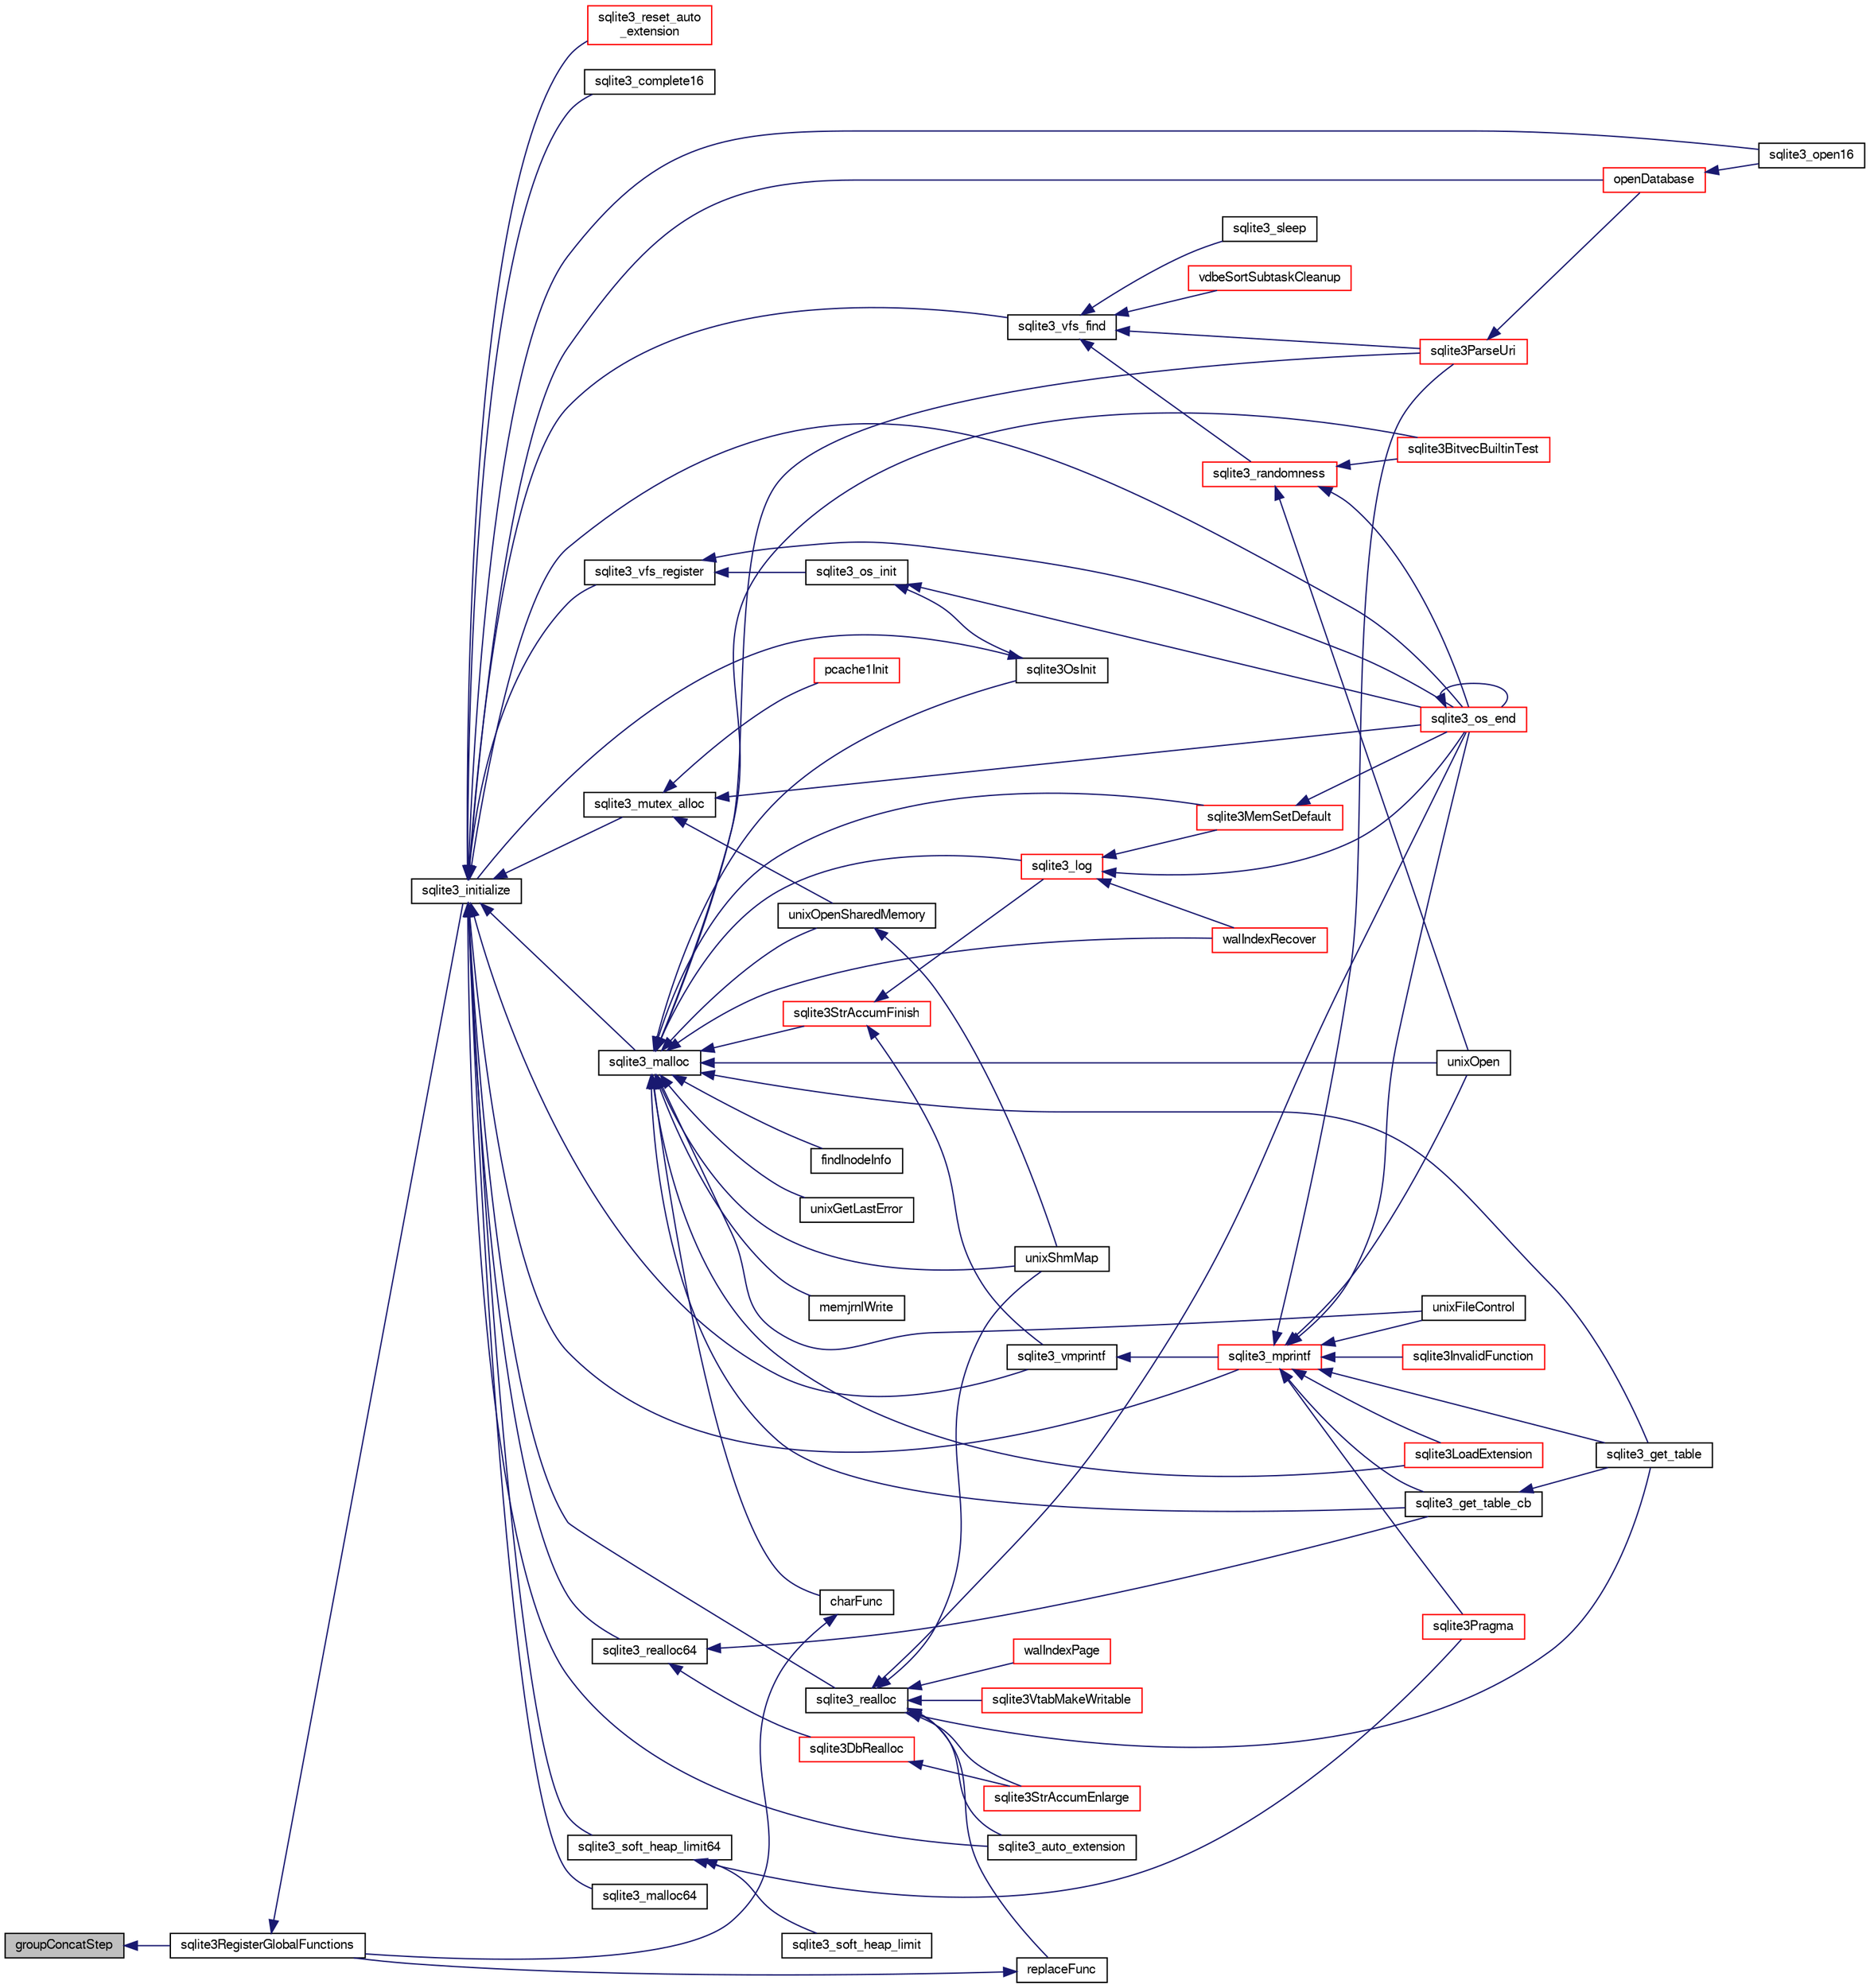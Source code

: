 digraph "groupConcatStep"
{
  edge [fontname="FreeSans",fontsize="10",labelfontname="FreeSans",labelfontsize="10"];
  node [fontname="FreeSans",fontsize="10",shape=record];
  rankdir="LR";
  Node134861 [label="groupConcatStep",height=0.2,width=0.4,color="black", fillcolor="grey75", style="filled", fontcolor="black"];
  Node134861 -> Node134862 [dir="back",color="midnightblue",fontsize="10",style="solid",fontname="FreeSans"];
  Node134862 [label="sqlite3RegisterGlobalFunctions",height=0.2,width=0.4,color="black", fillcolor="white", style="filled",URL="$sqlite3_8c.html#a9f75bd111010f29e1b8d74344473c4ec"];
  Node134862 -> Node134863 [dir="back",color="midnightblue",fontsize="10",style="solid",fontname="FreeSans"];
  Node134863 [label="sqlite3_initialize",height=0.2,width=0.4,color="black", fillcolor="white", style="filled",URL="$sqlite3_8h.html#ab0c0ee2d5d4cf8b28e9572296a8861df"];
  Node134863 -> Node134864 [dir="back",color="midnightblue",fontsize="10",style="solid",fontname="FreeSans"];
  Node134864 [label="sqlite3_vfs_find",height=0.2,width=0.4,color="black", fillcolor="white", style="filled",URL="$sqlite3_8h.html#ac201a26de3dfa1d6deb8069eb8d95627"];
  Node134864 -> Node134865 [dir="back",color="midnightblue",fontsize="10",style="solid",fontname="FreeSans"];
  Node134865 [label="sqlite3_randomness",height=0.2,width=0.4,color="red", fillcolor="white", style="filled",URL="$sqlite3_8h.html#aa452ad88657d4606e137b09c4e9315c7"];
  Node134865 -> Node134869 [dir="back",color="midnightblue",fontsize="10",style="solid",fontname="FreeSans"];
  Node134869 [label="unixOpen",height=0.2,width=0.4,color="black", fillcolor="white", style="filled",URL="$sqlite3_8c.html#a8ed5efc47b6e14f7805cd1bb9b215775"];
  Node134865 -> Node134870 [dir="back",color="midnightblue",fontsize="10",style="solid",fontname="FreeSans"];
  Node134870 [label="sqlite3_os_end",height=0.2,width=0.4,color="red", fillcolor="white", style="filled",URL="$sqlite3_8h.html#a2288c95881ecca13d994e42b6a958906"];
  Node134870 -> Node134870 [dir="back",color="midnightblue",fontsize="10",style="solid",fontname="FreeSans"];
  Node134865 -> Node134872 [dir="back",color="midnightblue",fontsize="10",style="solid",fontname="FreeSans"];
  Node134872 [label="sqlite3BitvecBuiltinTest",height=0.2,width=0.4,color="red", fillcolor="white", style="filled",URL="$sqlite3_8c.html#a9b4e3e921ce1ede6f10a9106c034ff9b"];
  Node134864 -> Node135268 [dir="back",color="midnightblue",fontsize="10",style="solid",fontname="FreeSans"];
  Node135268 [label="vdbeSortSubtaskCleanup",height=0.2,width=0.4,color="red", fillcolor="white", style="filled",URL="$sqlite3_8c.html#abc8ce4c3ef58cc10f5b27642aab32b30"];
  Node134864 -> Node135271 [dir="back",color="midnightblue",fontsize="10",style="solid",fontname="FreeSans"];
  Node135271 [label="sqlite3ParseUri",height=0.2,width=0.4,color="red", fillcolor="white", style="filled",URL="$sqlite3_8c.html#aaa912f29a67460d8b2186c97056e8767"];
  Node135271 -> Node135114 [dir="back",color="midnightblue",fontsize="10",style="solid",fontname="FreeSans"];
  Node135114 [label="openDatabase",height=0.2,width=0.4,color="red", fillcolor="white", style="filled",URL="$sqlite3_8c.html#a6a9c3bc3a64234e863413f41db473758"];
  Node135114 -> Node135117 [dir="back",color="midnightblue",fontsize="10",style="solid",fontname="FreeSans"];
  Node135117 [label="sqlite3_open16",height=0.2,width=0.4,color="black", fillcolor="white", style="filled",URL="$sqlite3_8h.html#adbc401bb96713f32e553db32f6f3ca33"];
  Node134864 -> Node135272 [dir="back",color="midnightblue",fontsize="10",style="solid",fontname="FreeSans"];
  Node135272 [label="sqlite3_sleep",height=0.2,width=0.4,color="black", fillcolor="white", style="filled",URL="$sqlite3_8h.html#ad0c133ddbbecb6433f3c6ebef8966efa"];
  Node134863 -> Node135273 [dir="back",color="midnightblue",fontsize="10",style="solid",fontname="FreeSans"];
  Node135273 [label="sqlite3_vfs_register",height=0.2,width=0.4,color="black", fillcolor="white", style="filled",URL="$sqlite3_8h.html#a7184b289ccd4c4c7200589137d88c4ae"];
  Node135273 -> Node135274 [dir="back",color="midnightblue",fontsize="10",style="solid",fontname="FreeSans"];
  Node135274 [label="sqlite3_os_init",height=0.2,width=0.4,color="black", fillcolor="white", style="filled",URL="$sqlite3_8h.html#acebc2290d00a32d3afe2361f2979038b"];
  Node135274 -> Node135275 [dir="back",color="midnightblue",fontsize="10",style="solid",fontname="FreeSans"];
  Node135275 [label="sqlite3OsInit",height=0.2,width=0.4,color="black", fillcolor="white", style="filled",URL="$sqlite3_8c.html#afeaa886fe1ca086a30fd278b1d069762"];
  Node135275 -> Node134863 [dir="back",color="midnightblue",fontsize="10",style="solid",fontname="FreeSans"];
  Node135274 -> Node134870 [dir="back",color="midnightblue",fontsize="10",style="solid",fontname="FreeSans"];
  Node135273 -> Node134870 [dir="back",color="midnightblue",fontsize="10",style="solid",fontname="FreeSans"];
  Node134863 -> Node135276 [dir="back",color="midnightblue",fontsize="10",style="solid",fontname="FreeSans"];
  Node135276 [label="sqlite3_mutex_alloc",height=0.2,width=0.4,color="black", fillcolor="white", style="filled",URL="$sqlite3_8h.html#aa3f89418cd18e99596435c958b29b650"];
  Node135276 -> Node135277 [dir="back",color="midnightblue",fontsize="10",style="solid",fontname="FreeSans"];
  Node135277 [label="unixOpenSharedMemory",height=0.2,width=0.4,color="black", fillcolor="white", style="filled",URL="$sqlite3_8c.html#a30775afa2e08ca6ddc7853326afed7c7"];
  Node135277 -> Node135278 [dir="back",color="midnightblue",fontsize="10",style="solid",fontname="FreeSans"];
  Node135278 [label="unixShmMap",height=0.2,width=0.4,color="black", fillcolor="white", style="filled",URL="$sqlite3_8c.html#aeaa77f0ab08a4f4ee5f86e8c9727e974"];
  Node135276 -> Node134870 [dir="back",color="midnightblue",fontsize="10",style="solid",fontname="FreeSans"];
  Node135276 -> Node135279 [dir="back",color="midnightblue",fontsize="10",style="solid",fontname="FreeSans"];
  Node135279 [label="pcache1Init",height=0.2,width=0.4,color="red", fillcolor="white", style="filled",URL="$sqlite3_8c.html#a05e9c1daf3dd812db1d769b69b20e069"];
  Node134863 -> Node135349 [dir="back",color="midnightblue",fontsize="10",style="solid",fontname="FreeSans"];
  Node135349 [label="sqlite3_soft_heap_limit64",height=0.2,width=0.4,color="black", fillcolor="white", style="filled",URL="$sqlite3_8h.html#ab37b3a4d1652e3acb2c43d1252e6b852"];
  Node135349 -> Node135350 [dir="back",color="midnightblue",fontsize="10",style="solid",fontname="FreeSans"];
  Node135350 [label="sqlite3_soft_heap_limit",height=0.2,width=0.4,color="black", fillcolor="white", style="filled",URL="$sqlite3_8h.html#a18c3472581de3072201723e798524fdc"];
  Node135349 -> Node134957 [dir="back",color="midnightblue",fontsize="10",style="solid",fontname="FreeSans"];
  Node134957 [label="sqlite3Pragma",height=0.2,width=0.4,color="red", fillcolor="white", style="filled",URL="$sqlite3_8c.html#a111391370f58f8e6a6eca51fd34d62ed"];
  Node134863 -> Node135351 [dir="back",color="midnightblue",fontsize="10",style="solid",fontname="FreeSans"];
  Node135351 [label="sqlite3_malloc",height=0.2,width=0.4,color="black", fillcolor="white", style="filled",URL="$sqlite3_8h.html#a510e31845345737f17d86ce0b2328356"];
  Node135351 -> Node135275 [dir="back",color="midnightblue",fontsize="10",style="solid",fontname="FreeSans"];
  Node135351 -> Node135347 [dir="back",color="midnightblue",fontsize="10",style="solid",fontname="FreeSans"];
  Node135347 [label="sqlite3MemSetDefault",height=0.2,width=0.4,color="red", fillcolor="white", style="filled",URL="$sqlite3_8c.html#a162fbfd727e92c5f8f72625b5ff62549"];
  Node135347 -> Node134870 [dir="back",color="midnightblue",fontsize="10",style="solid",fontname="FreeSans"];
  Node135351 -> Node135352 [dir="back",color="midnightblue",fontsize="10",style="solid",fontname="FreeSans"];
  Node135352 [label="sqlite3StrAccumFinish",height=0.2,width=0.4,color="red", fillcolor="white", style="filled",URL="$sqlite3_8c.html#adb7f26b10ac1b847db6f000ef4c2e2ba"];
  Node135352 -> Node135426 [dir="back",color="midnightblue",fontsize="10",style="solid",fontname="FreeSans"];
  Node135426 [label="sqlite3_vmprintf",height=0.2,width=0.4,color="black", fillcolor="white", style="filled",URL="$sqlite3_8h.html#ac240de67ddf003828f16a6d9dd3fa3ca"];
  Node135426 -> Node135427 [dir="back",color="midnightblue",fontsize="10",style="solid",fontname="FreeSans"];
  Node135427 [label="sqlite3_mprintf",height=0.2,width=0.4,color="red", fillcolor="white", style="filled",URL="$sqlite3_8h.html#a9533933e57f7ccbb48c32041ce3a8862"];
  Node135427 -> Node134868 [dir="back",color="midnightblue",fontsize="10",style="solid",fontname="FreeSans"];
  Node134868 [label="unixFileControl",height=0.2,width=0.4,color="black", fillcolor="white", style="filled",URL="$sqlite3_8c.html#ad71f213fa385cc58f307cefd953c03ae"];
  Node135427 -> Node134869 [dir="back",color="midnightblue",fontsize="10",style="solid",fontname="FreeSans"];
  Node135427 -> Node134870 [dir="back",color="midnightblue",fontsize="10",style="solid",fontname="FreeSans"];
  Node135427 -> Node135428 [dir="back",color="midnightblue",fontsize="10",style="solid",fontname="FreeSans"];
  Node135428 [label="sqlite3InvalidFunction",height=0.2,width=0.4,color="red", fillcolor="white", style="filled",URL="$sqlite3_8c.html#af6025be1f4733eabe60702a187c97da9"];
  Node135427 -> Node135430 [dir="back",color="midnightblue",fontsize="10",style="solid",fontname="FreeSans"];
  Node135430 [label="sqlite3LoadExtension",height=0.2,width=0.4,color="red", fillcolor="white", style="filled",URL="$sqlite3_8c.html#a3b46232455de4779a67c63b2c9004245"];
  Node135427 -> Node134957 [dir="back",color="midnightblue",fontsize="10",style="solid",fontname="FreeSans"];
  Node135427 -> Node135433 [dir="back",color="midnightblue",fontsize="10",style="solid",fontname="FreeSans"];
  Node135433 [label="sqlite3_get_table_cb",height=0.2,width=0.4,color="black", fillcolor="white", style="filled",URL="$sqlite3_8c.html#a1dbaba1b543953c0dade97357c5866b1"];
  Node135433 -> Node135073 [dir="back",color="midnightblue",fontsize="10",style="solid",fontname="FreeSans"];
  Node135073 [label="sqlite3_get_table",height=0.2,width=0.4,color="black", fillcolor="white", style="filled",URL="$sqlite3_8h.html#a5effeac4e12df57beaa35c5be1f61579"];
  Node135427 -> Node135073 [dir="back",color="midnightblue",fontsize="10",style="solid",fontname="FreeSans"];
  Node135427 -> Node135271 [dir="back",color="midnightblue",fontsize="10",style="solid",fontname="FreeSans"];
  Node135352 -> Node135536 [dir="back",color="midnightblue",fontsize="10",style="solid",fontname="FreeSans"];
  Node135536 [label="sqlite3_log",height=0.2,width=0.4,color="red", fillcolor="white", style="filled",URL="$sqlite3_8h.html#a298c9699bf9c143662c6b1fec4b2dc3b"];
  Node135536 -> Node135347 [dir="back",color="midnightblue",fontsize="10",style="solid",fontname="FreeSans"];
  Node135536 -> Node134870 [dir="back",color="midnightblue",fontsize="10",style="solid",fontname="FreeSans"];
  Node135536 -> Node135465 [dir="back",color="midnightblue",fontsize="10",style="solid",fontname="FreeSans"];
  Node135465 [label="walIndexRecover",height=0.2,width=0.4,color="red", fillcolor="white", style="filled",URL="$sqlite3_8c.html#ab4ee99f3710323acbeb6c495dd18d205"];
  Node135351 -> Node135536 [dir="back",color="midnightblue",fontsize="10",style="solid",fontname="FreeSans"];
  Node135351 -> Node135615 [dir="back",color="midnightblue",fontsize="10",style="solid",fontname="FreeSans"];
  Node135615 [label="findInodeInfo",height=0.2,width=0.4,color="black", fillcolor="white", style="filled",URL="$sqlite3_8c.html#ac92c39062e69a79c4a62dfd55242c782"];
  Node135351 -> Node134868 [dir="back",color="midnightblue",fontsize="10",style="solid",fontname="FreeSans"];
  Node135351 -> Node135277 [dir="back",color="midnightblue",fontsize="10",style="solid",fontname="FreeSans"];
  Node135351 -> Node135278 [dir="back",color="midnightblue",fontsize="10",style="solid",fontname="FreeSans"];
  Node135351 -> Node134869 [dir="back",color="midnightblue",fontsize="10",style="solid",fontname="FreeSans"];
  Node135351 -> Node135448 [dir="back",color="midnightblue",fontsize="10",style="solid",fontname="FreeSans"];
  Node135448 [label="unixGetLastError",height=0.2,width=0.4,color="black", fillcolor="white", style="filled",URL="$sqlite3_8c.html#aed1e42f49d74b419c3c85b559dd61240"];
  Node135351 -> Node134872 [dir="back",color="midnightblue",fontsize="10",style="solid",fontname="FreeSans"];
  Node135351 -> Node135465 [dir="back",color="midnightblue",fontsize="10",style="solid",fontname="FreeSans"];
  Node135351 -> Node135616 [dir="back",color="midnightblue",fontsize="10",style="solid",fontname="FreeSans"];
  Node135616 [label="memjrnlWrite",height=0.2,width=0.4,color="black", fillcolor="white", style="filled",URL="$sqlite3_8c.html#af8bd7d5d7eafce5542f8de300a120c47"];
  Node135351 -> Node135617 [dir="back",color="midnightblue",fontsize="10",style="solid",fontname="FreeSans"];
  Node135617 [label="charFunc",height=0.2,width=0.4,color="black", fillcolor="white", style="filled",URL="$sqlite3_8c.html#ab9b72ce47fcea3c3b92e816435a0fd91"];
  Node135617 -> Node134862 [dir="back",color="midnightblue",fontsize="10",style="solid",fontname="FreeSans"];
  Node135351 -> Node135430 [dir="back",color="midnightblue",fontsize="10",style="solid",fontname="FreeSans"];
  Node135351 -> Node135433 [dir="back",color="midnightblue",fontsize="10",style="solid",fontname="FreeSans"];
  Node135351 -> Node135073 [dir="back",color="midnightblue",fontsize="10",style="solid",fontname="FreeSans"];
  Node135351 -> Node135271 [dir="back",color="midnightblue",fontsize="10",style="solid",fontname="FreeSans"];
  Node134863 -> Node135618 [dir="back",color="midnightblue",fontsize="10",style="solid",fontname="FreeSans"];
  Node135618 [label="sqlite3_malloc64",height=0.2,width=0.4,color="black", fillcolor="white", style="filled",URL="$sqlite3_8h.html#a12b7ee85e539ea28c130c5c75b96a82a"];
  Node134863 -> Node135619 [dir="back",color="midnightblue",fontsize="10",style="solid",fontname="FreeSans"];
  Node135619 [label="sqlite3_realloc",height=0.2,width=0.4,color="black", fillcolor="white", style="filled",URL="$sqlite3_8h.html#a627f0eeface58024ef47403d8cc76b35"];
  Node135619 -> Node135620 [dir="back",color="midnightblue",fontsize="10",style="solid",fontname="FreeSans"];
  Node135620 [label="sqlite3StrAccumEnlarge",height=0.2,width=0.4,color="red", fillcolor="white", style="filled",URL="$sqlite3_8c.html#a38976500a97c69d65086eeccca82dd96"];
  Node135619 -> Node135278 [dir="back",color="midnightblue",fontsize="10",style="solid",fontname="FreeSans"];
  Node135619 -> Node134870 [dir="back",color="midnightblue",fontsize="10",style="solid",fontname="FreeSans"];
  Node135619 -> Node135626 [dir="back",color="midnightblue",fontsize="10",style="solid",fontname="FreeSans"];
  Node135626 [label="walIndexPage",height=0.2,width=0.4,color="red", fillcolor="white", style="filled",URL="$sqlite3_8c.html#affd3251fd1aa1218170d421177256e24"];
  Node135619 -> Node135490 [dir="back",color="midnightblue",fontsize="10",style="solid",fontname="FreeSans"];
  Node135490 [label="replaceFunc",height=0.2,width=0.4,color="black", fillcolor="white", style="filled",URL="$sqlite3_8c.html#a752b98a7c55d204c397a4902b49b1ce4"];
  Node135490 -> Node134862 [dir="back",color="midnightblue",fontsize="10",style="solid",fontname="FreeSans"];
  Node135619 -> Node135635 [dir="back",color="midnightblue",fontsize="10",style="solid",fontname="FreeSans"];
  Node135635 [label="sqlite3_auto_extension",height=0.2,width=0.4,color="black", fillcolor="white", style="filled",URL="$sqlite3_8h.html#a85a95b45e94f6bcd52aa39b6acdb36d7"];
  Node135619 -> Node135073 [dir="back",color="midnightblue",fontsize="10",style="solid",fontname="FreeSans"];
  Node135619 -> Node135636 [dir="back",color="midnightblue",fontsize="10",style="solid",fontname="FreeSans"];
  Node135636 [label="sqlite3VtabMakeWritable",height=0.2,width=0.4,color="red", fillcolor="white", style="filled",URL="$sqlite3_8c.html#a58c646608238d2619371c3e8b6bc0d86"];
  Node134863 -> Node135637 [dir="back",color="midnightblue",fontsize="10",style="solid",fontname="FreeSans"];
  Node135637 [label="sqlite3_realloc64",height=0.2,width=0.4,color="black", fillcolor="white", style="filled",URL="$sqlite3_8h.html#afe88c85e9f864a3fd92941cad197245d"];
  Node135637 -> Node135638 [dir="back",color="midnightblue",fontsize="10",style="solid",fontname="FreeSans"];
  Node135638 [label="sqlite3DbRealloc",height=0.2,width=0.4,color="red", fillcolor="white", style="filled",URL="$sqlite3_8c.html#ae028f4902a9d29bcaf310ff289ee87dc"];
  Node135638 -> Node135620 [dir="back",color="midnightblue",fontsize="10",style="solid",fontname="FreeSans"];
  Node135637 -> Node135433 [dir="back",color="midnightblue",fontsize="10",style="solid",fontname="FreeSans"];
  Node134863 -> Node135426 [dir="back",color="midnightblue",fontsize="10",style="solid",fontname="FreeSans"];
  Node134863 -> Node135427 [dir="back",color="midnightblue",fontsize="10",style="solid",fontname="FreeSans"];
  Node134863 -> Node134870 [dir="back",color="midnightblue",fontsize="10",style="solid",fontname="FreeSans"];
  Node134863 -> Node135635 [dir="back",color="midnightblue",fontsize="10",style="solid",fontname="FreeSans"];
  Node134863 -> Node135737 [dir="back",color="midnightblue",fontsize="10",style="solid",fontname="FreeSans"];
  Node135737 [label="sqlite3_reset_auto\l_extension",height=0.2,width=0.4,color="red", fillcolor="white", style="filled",URL="$sqlite3_8h.html#ac33f4064ae6690cada7bdc89e8153ffc"];
  Node134863 -> Node135602 [dir="back",color="midnightblue",fontsize="10",style="solid",fontname="FreeSans"];
  Node135602 [label="sqlite3_complete16",height=0.2,width=0.4,color="black", fillcolor="white", style="filled",URL="$sqlite3_8h.html#a3260341c2ef82787acca48414a1d03a1"];
  Node134863 -> Node135114 [dir="back",color="midnightblue",fontsize="10",style="solid",fontname="FreeSans"];
  Node134863 -> Node135117 [dir="back",color="midnightblue",fontsize="10",style="solid",fontname="FreeSans"];
}
